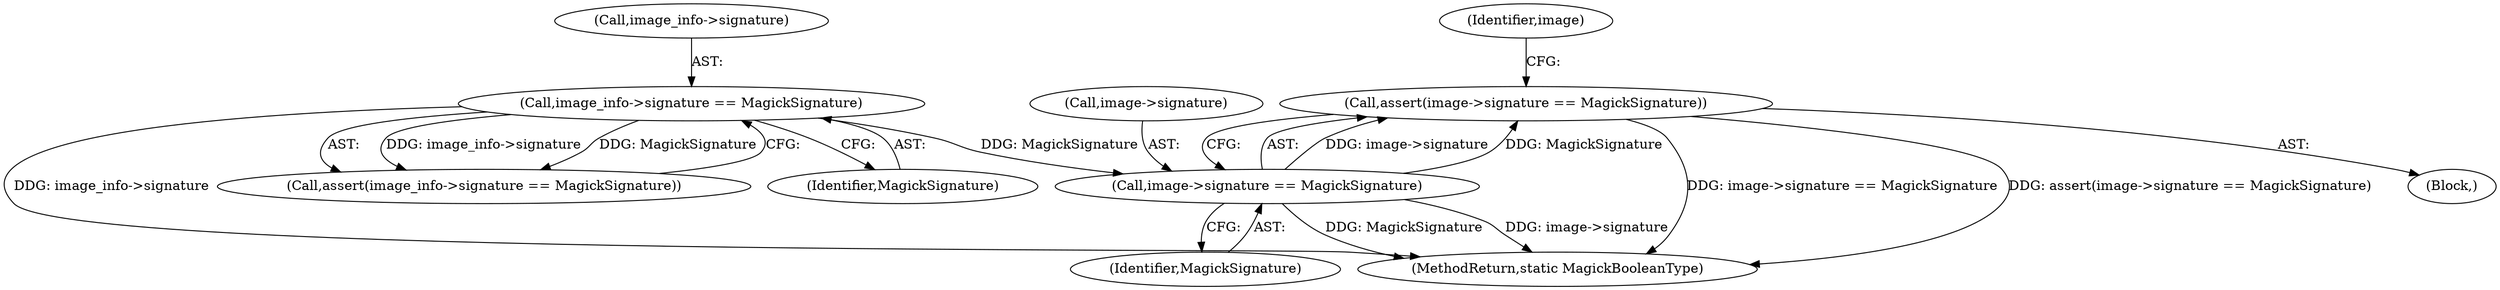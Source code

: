 digraph "0_ImageMagick_10b3823a7619ed22d42764733eb052c4159bc8c1@API" {
"1000137" [label="(Call,assert(image->signature == MagickSignature))"];
"1000138" [label="(Call,image->signature == MagickSignature)"];
"1000126" [label="(Call,image_info->signature == MagickSignature)"];
"1000561" [label="(MethodReturn,static MagickBooleanType)"];
"1000139" [label="(Call,image->signature)"];
"1000137" [label="(Call,assert(image->signature == MagickSignature))"];
"1000126" [label="(Call,image_info->signature == MagickSignature)"];
"1000107" [label="(Block,)"];
"1000142" [label="(Identifier,MagickSignature)"];
"1000125" [label="(Call,assert(image_info->signature == MagickSignature))"];
"1000127" [label="(Call,image_info->signature)"];
"1000130" [label="(Identifier,MagickSignature)"];
"1000138" [label="(Call,image->signature == MagickSignature)"];
"1000146" [label="(Identifier,image)"];
"1000137" -> "1000107"  [label="AST: "];
"1000137" -> "1000138"  [label="CFG: "];
"1000138" -> "1000137"  [label="AST: "];
"1000146" -> "1000137"  [label="CFG: "];
"1000137" -> "1000561"  [label="DDG: image->signature == MagickSignature"];
"1000137" -> "1000561"  [label="DDG: assert(image->signature == MagickSignature)"];
"1000138" -> "1000137"  [label="DDG: image->signature"];
"1000138" -> "1000137"  [label="DDG: MagickSignature"];
"1000138" -> "1000142"  [label="CFG: "];
"1000139" -> "1000138"  [label="AST: "];
"1000142" -> "1000138"  [label="AST: "];
"1000138" -> "1000561"  [label="DDG: MagickSignature"];
"1000138" -> "1000561"  [label="DDG: image->signature"];
"1000126" -> "1000138"  [label="DDG: MagickSignature"];
"1000126" -> "1000125"  [label="AST: "];
"1000126" -> "1000130"  [label="CFG: "];
"1000127" -> "1000126"  [label="AST: "];
"1000130" -> "1000126"  [label="AST: "];
"1000125" -> "1000126"  [label="CFG: "];
"1000126" -> "1000561"  [label="DDG: image_info->signature"];
"1000126" -> "1000125"  [label="DDG: image_info->signature"];
"1000126" -> "1000125"  [label="DDG: MagickSignature"];
}

